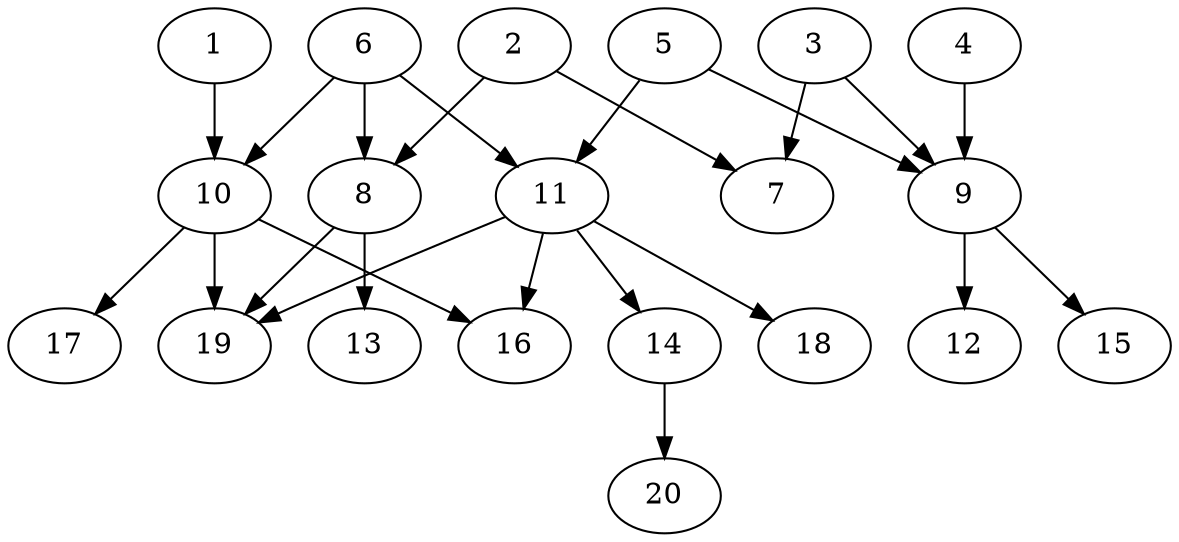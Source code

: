 // DAG (tier=2-normal, mode=data, n=20, ccr=0.443, fat=0.661, density=0.429, regular=0.449, jump=0.199, mindata=2097152, maxdata=16777216)
// DAG automatically generated by daggen at Sun Aug 24 16:33:34 2025
// /home/ermia/Project/Environments/daggen/bin/daggen --dot --ccr 0.443 --fat 0.661 --regular 0.449 --density 0.429 --jump 0.199 --mindata 2097152 --maxdata 16777216 -n 20 
digraph G {
  1 [size="1428859703907944448", alpha="0.19", expect_size="714429851953972224"]
  1 -> 10 [size ="885115450294272"]
  2 [size="3638393506566766592000", alpha="0.16", expect_size="1819196753283383296000"]
  2 -> 7 [size ="1892473320243200"]
  2 -> 8 [size ="1892473320243200"]
  3 [size="1742305665060201037824", alpha="0.04", expect_size="871152832530100518912"]
  3 -> 7 [size ="1158349332676608"]
  3 -> 9 [size ="1158349332676608"]
  4 [size="54044682649825904", alpha="0.09", expect_size="27022341324912952"]
  4 -> 9 [size ="1594518092644352"]
  5 [size="3576272473421496", alpha="0.06", expect_size="1788136236710748"]
  5 -> 9 [size ="201574928351232"]
  5 -> 11 [size ="201574928351232"]
  6 [size="10912631159226452", alpha="0.13", expect_size="5456315579613226"]
  6 -> 8 [size ="180914894143488"]
  6 -> 10 [size ="180914894143488"]
  6 -> 11 [size ="180914894143488"]
  7 [size="5580167361375869", alpha="0.10", expect_size="2790083680687934"]
  8 [size="4012164959101372", alpha="0.17", expect_size="2006082479550686"]
  8 -> 13 [size ="269209095372800"]
  8 -> 19 [size ="269209095372800"]
  9 [size="1287913472000000000000", alpha="0.10", expect_size="643956736000000000000"]
  9 -> 12 [size ="946995200000000"]
  9 -> 15 [size ="946995200000000"]
  10 [size="171965002054811616", alpha="0.18", expect_size="85982501027405808"]
  10 -> 16 [size ="252373159116800"]
  10 -> 17 [size ="252373159116800"]
  10 -> 19 [size ="252373159116800"]
  11 [size="909307969401094406144", alpha="0.07", expect_size="454653984700547203072"]
  11 -> 14 [size ="750868672544768"]
  11 -> 16 [size ="750868672544768"]
  11 -> 18 [size ="750868672544768"]
  11 -> 19 [size ="750868672544768"]
  12 [size="26102682835937224", alpha="0.12", expect_size="13051341417968612"]
  13 [size="4791775274115730432", alpha="0.03", expect_size="2395887637057865216"]
  14 [size="1702930935173372672", alpha="0.14", expect_size="851465467586686336"]
  14 -> 20 [size ="1034678056255488"]
  15 [size="673444045901126656", alpha="0.14", expect_size="336722022950563328"]
  16 [size="29962089860624088", alpha="0.20", expect_size="14981044930312044"]
  17 [size="287855781336221483008", alpha="0.11", expect_size="143927890668110741504"]
  18 [size="624216164819181502464", alpha="0.19", expect_size="312108082409590751232"]
  19 [size="54356499293675816", alpha="0.03", expect_size="27178249646837908"]
  20 [size="5648712828226530", alpha="0.07", expect_size="2824356414113265"]
}